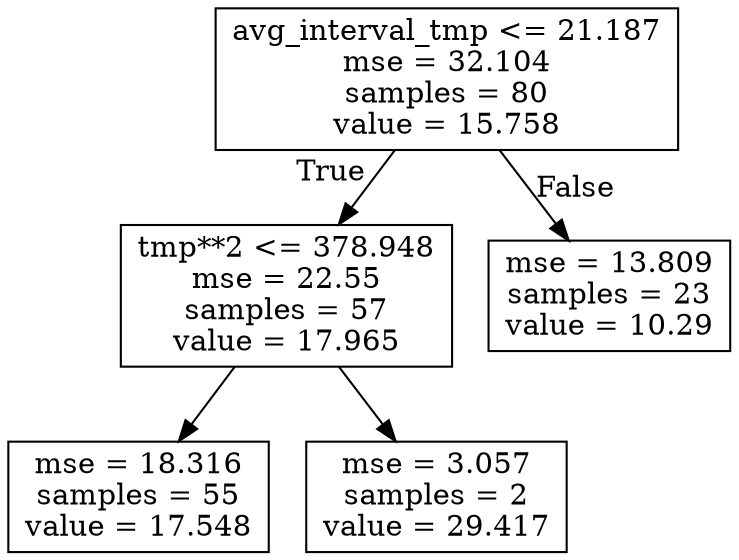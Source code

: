 digraph Tree {
node [shape=box] ;
0 [label="avg_interval_tmp <= 21.187\nmse = 32.104\nsamples = 80\nvalue = 15.758"] ;
1 [label="tmp**2 <= 378.948\nmse = 22.55\nsamples = 57\nvalue = 17.965"] ;
0 -> 1 [labeldistance=2.5, labelangle=45, headlabel="True"] ;
2 [label="mse = 18.316\nsamples = 55\nvalue = 17.548"] ;
1 -> 2 ;
3 [label="mse = 3.057\nsamples = 2\nvalue = 29.417"] ;
1 -> 3 ;
4 [label="mse = 13.809\nsamples = 23\nvalue = 10.29"] ;
0 -> 4 [labeldistance=2.5, labelangle=-45, headlabel="False"] ;
}